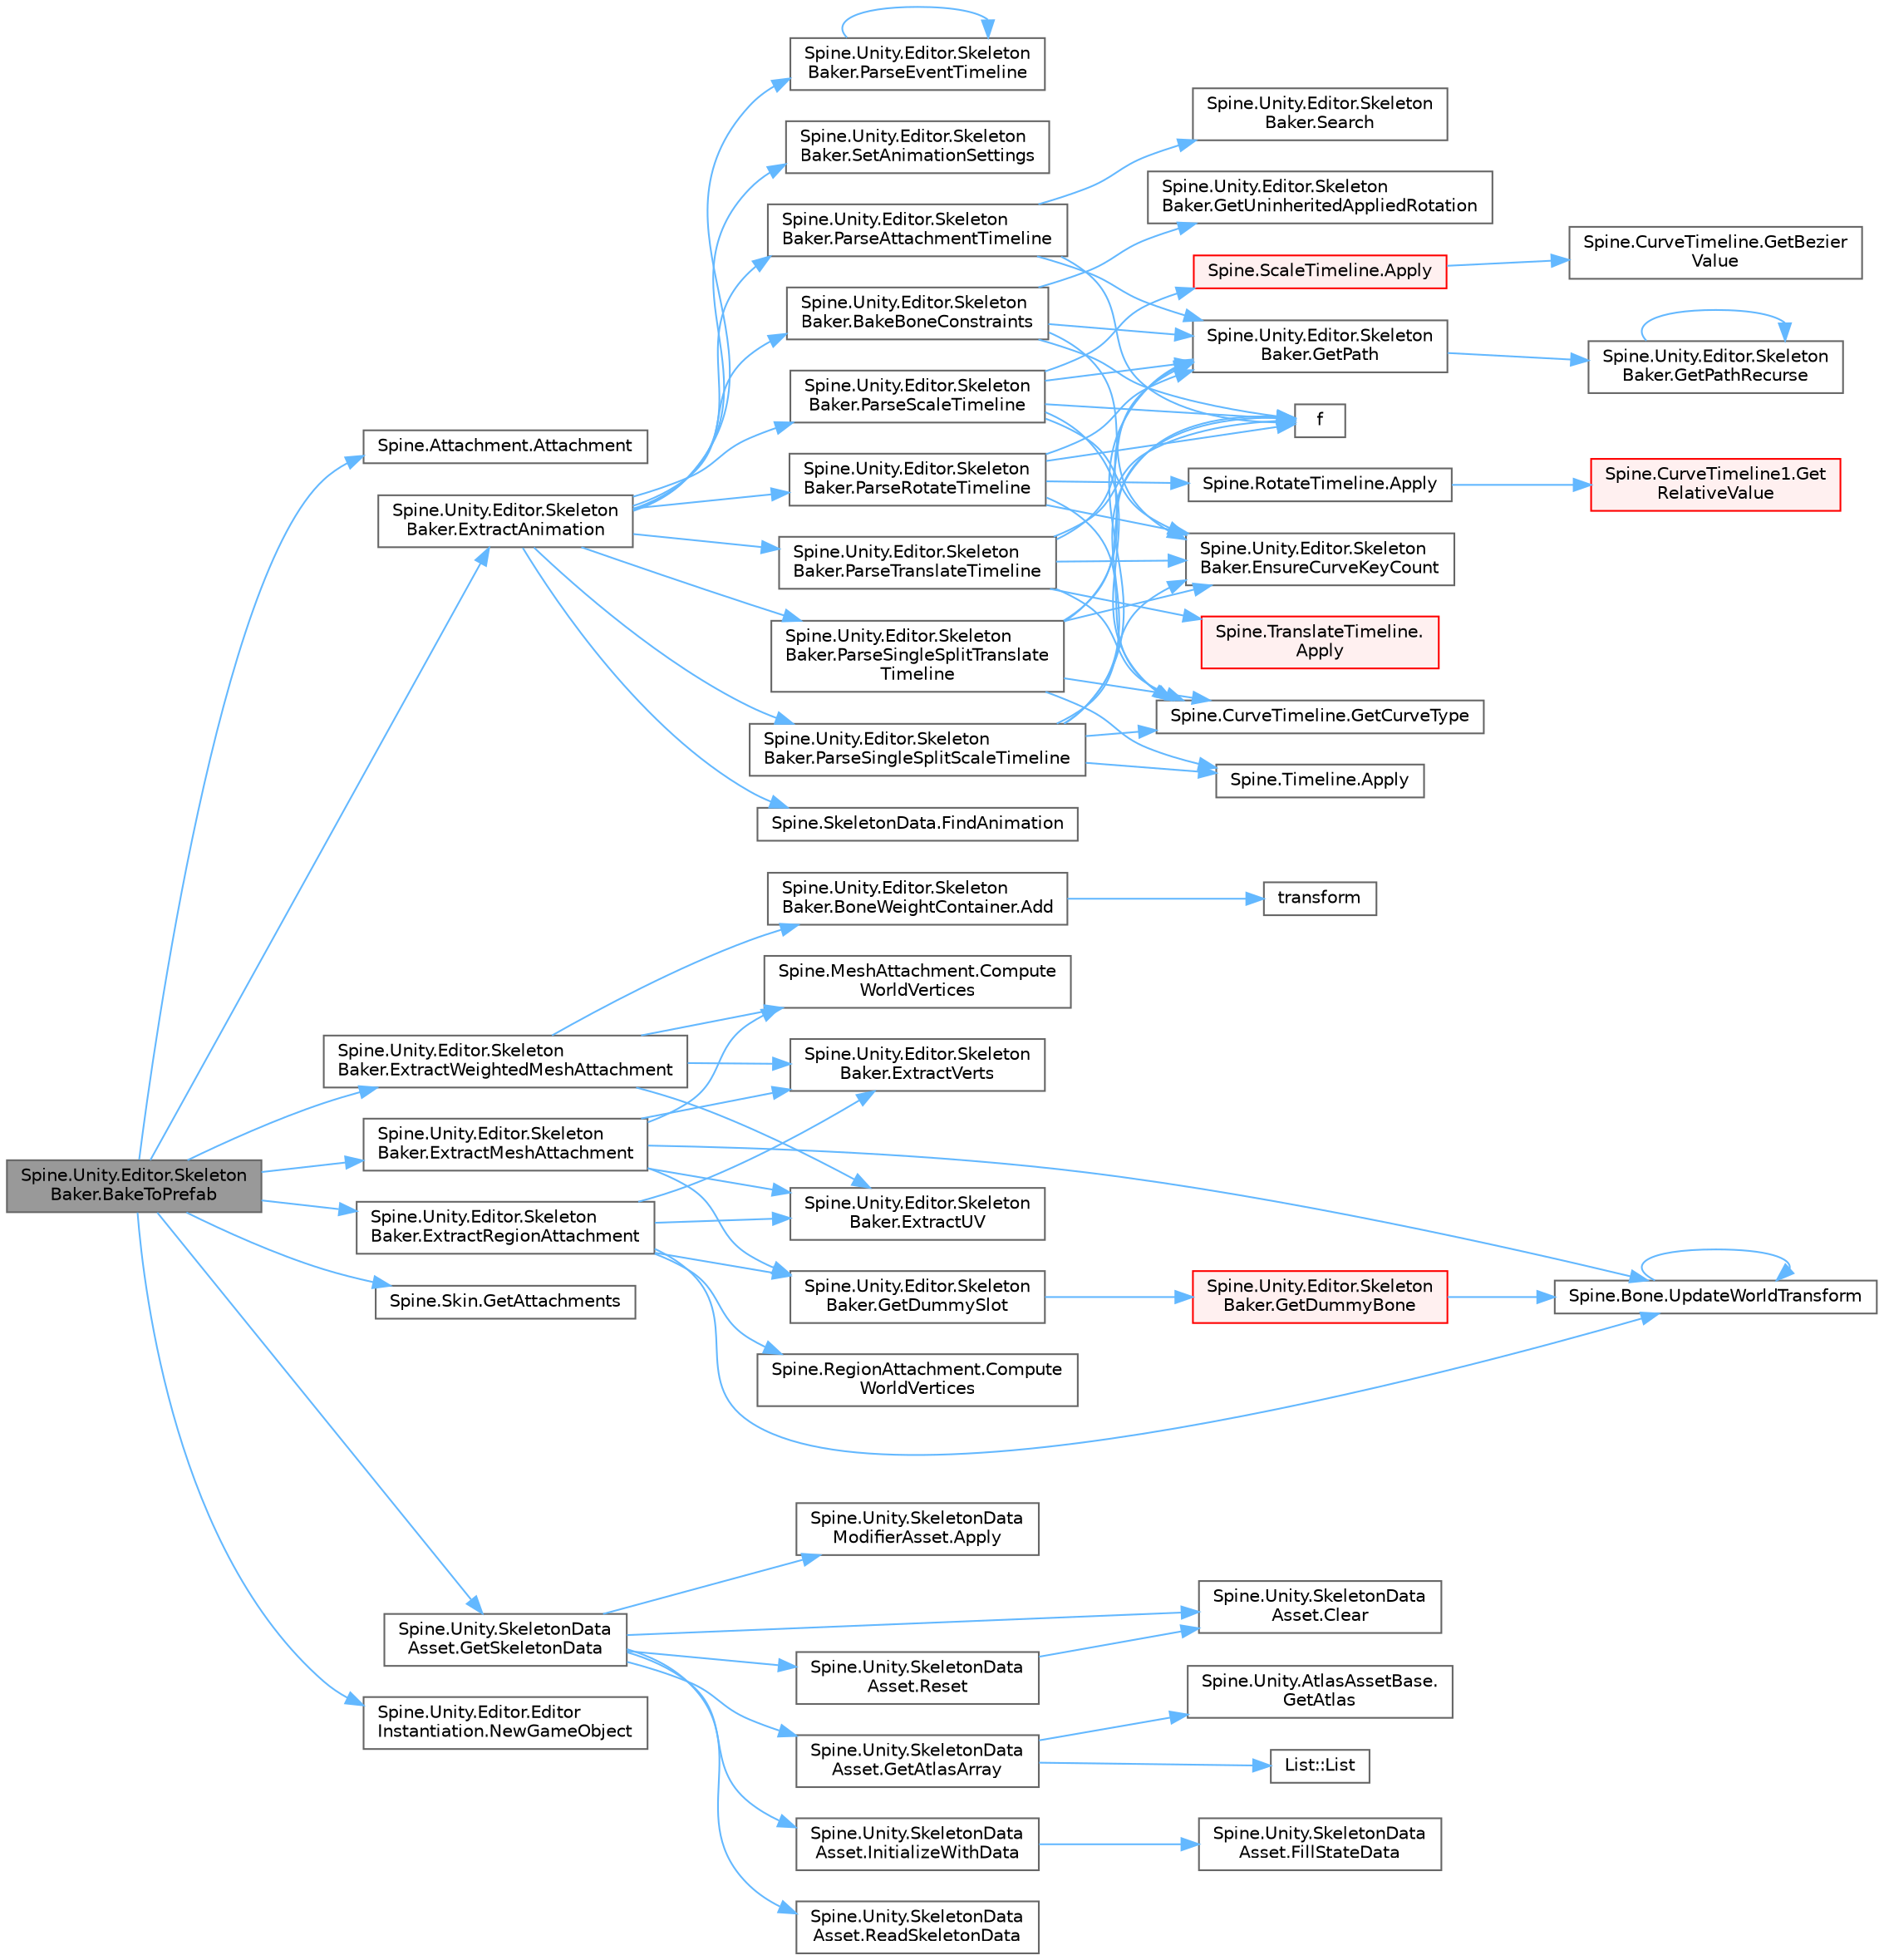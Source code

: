 digraph "Spine.Unity.Editor.SkeletonBaker.BakeToPrefab"
{
 // LATEX_PDF_SIZE
  bgcolor="transparent";
  edge [fontname=Helvetica,fontsize=10,labelfontname=Helvetica,labelfontsize=10];
  node [fontname=Helvetica,fontsize=10,shape=box,height=0.2,width=0.4];
  rankdir="LR";
  Node1 [id="Node000001",label="Spine.Unity.Editor.Skeleton\lBaker.BakeToPrefab",height=0.2,width=0.4,color="gray40", fillcolor="grey60", style="filled", fontcolor="black",tooltip=" "];
  Node1 -> Node2 [id="edge84_Node000001_Node000002",color="steelblue1",style="solid",tooltip=" "];
  Node2 [id="Node000002",label="Spine.Attachment.Attachment",height=0.2,width=0.4,color="grey40", fillcolor="white", style="filled",URL="$class_spine_1_1_attachment.html#afc368094ebe8f1ca00ba06bf6752b029",tooltip=" "];
  Node1 -> Node3 [id="edge85_Node000001_Node000003",color="steelblue1",style="solid",tooltip=" "];
  Node3 [id="Node000003",label="Spine.Unity.Editor.Skeleton\lBaker.ExtractAnimation",height=0.2,width=0.4,color="grey40", fillcolor="white", style="filled",URL="$class_spine_1_1_unity_1_1_editor_1_1_skeleton_baker.html#a54469ee6b08918ee95bc1cc18cf053f4",tooltip=" "];
  Node3 -> Node4 [id="edge86_Node000003_Node000004",color="steelblue1",style="solid",tooltip=" "];
  Node4 [id="Node000004",label="Spine.Unity.Editor.Skeleton\lBaker.BakeBoneConstraints",height=0.2,width=0.4,color="grey40", fillcolor="white", style="filled",URL="$class_spine_1_1_unity_1_1_editor_1_1_skeleton_baker.html#aac96a7d27160d7d2e706d614f4ade7d2",tooltip=" "];
  Node4 -> Node5 [id="edge87_Node000004_Node000005",color="steelblue1",style="solid",tooltip=" "];
  Node5 [id="Node000005",label="Spine.Unity.Editor.Skeleton\lBaker.EnsureCurveKeyCount",height=0.2,width=0.4,color="grey40", fillcolor="white", style="filled",URL="$class_spine_1_1_unity_1_1_editor_1_1_skeleton_baker.html#a0f2b660fea828303e957f78e81cbcab2",tooltip=" "];
  Node4 -> Node6 [id="edge88_Node000004_Node000006",color="steelblue1",style="solid",tooltip=" "];
  Node6 [id="Node000006",label="f",height=0.2,width=0.4,color="grey40", fillcolor="white", style="filled",URL="$cxx11__tensor__map_8cpp.html#a7f507fea02198f6cb81c86640c7b1a4e",tooltip=" "];
  Node4 -> Node7 [id="edge89_Node000004_Node000007",color="steelblue1",style="solid",tooltip=" "];
  Node7 [id="Node000007",label="Spine.Unity.Editor.Skeleton\lBaker.GetPath",height=0.2,width=0.4,color="grey40", fillcolor="white", style="filled",URL="$class_spine_1_1_unity_1_1_editor_1_1_skeleton_baker.html#a4f676fb3b06c045a21886ce579e2610f",tooltip=" "];
  Node7 -> Node8 [id="edge90_Node000007_Node000008",color="steelblue1",style="solid",tooltip=" "];
  Node8 [id="Node000008",label="Spine.Unity.Editor.Skeleton\lBaker.GetPathRecurse",height=0.2,width=0.4,color="grey40", fillcolor="white", style="filled",URL="$class_spine_1_1_unity_1_1_editor_1_1_skeleton_baker.html#ae66478beef6e0ec59ef575ff139ea9d7",tooltip=" "];
  Node8 -> Node8 [id="edge91_Node000008_Node000008",color="steelblue1",style="solid",tooltip=" "];
  Node4 -> Node9 [id="edge92_Node000004_Node000009",color="steelblue1",style="solid",tooltip=" "];
  Node9 [id="Node000009",label="Spine.Unity.Editor.Skeleton\lBaker.GetUninheritedAppliedRotation",height=0.2,width=0.4,color="grey40", fillcolor="white", style="filled",URL="$class_spine_1_1_unity_1_1_editor_1_1_skeleton_baker.html#af7ac0003360b9519cbf08330235f3d1f",tooltip=" "];
  Node3 -> Node10 [id="edge93_Node000003_Node000010",color="steelblue1",style="solid",tooltip=" "];
  Node10 [id="Node000010",label="Spine.SkeletonData.FindAnimation",height=0.2,width=0.4,color="grey40", fillcolor="white", style="filled",URL="$class_spine_1_1_skeleton_data.html#a16a1061325d5653eb3632fe5bf12d4ef",tooltip="May be null."];
  Node3 -> Node11 [id="edge94_Node000003_Node000011",color="steelblue1",style="solid",tooltip=" "];
  Node11 [id="Node000011",label="Spine.Unity.Editor.Skeleton\lBaker.ParseAttachmentTimeline",height=0.2,width=0.4,color="grey40", fillcolor="white", style="filled",URL="$class_spine_1_1_unity_1_1_editor_1_1_skeleton_baker.html#ada66ff10566bc841e6c495145848ddba",tooltip=" "];
  Node11 -> Node6 [id="edge95_Node000011_Node000006",color="steelblue1",style="solid",tooltip=" "];
  Node11 -> Node7 [id="edge96_Node000011_Node000007",color="steelblue1",style="solid",tooltip=" "];
  Node11 -> Node12 [id="edge97_Node000011_Node000012",color="steelblue1",style="solid",tooltip=" "];
  Node12 [id="Node000012",label="Spine.Unity.Editor.Skeleton\lBaker.Search",height=0.2,width=0.4,color="grey40", fillcolor="white", style="filled",URL="$class_spine_1_1_unity_1_1_editor_1_1_skeleton_baker.html#abe9769db293b358abc1f54627cdb8f14",tooltip=" "];
  Node3 -> Node13 [id="edge98_Node000003_Node000013",color="steelblue1",style="solid",tooltip=" "];
  Node13 [id="Node000013",label="Spine.Unity.Editor.Skeleton\lBaker.ParseEventTimeline",height=0.2,width=0.4,color="grey40", fillcolor="white", style="filled",URL="$class_spine_1_1_unity_1_1_editor_1_1_skeleton_baker.html#a5ccf2cae9fcfd91b034b98cc51fc6a66",tooltip=" "];
  Node13 -> Node13 [id="edge99_Node000013_Node000013",color="steelblue1",style="solid",tooltip=" "];
  Node3 -> Node14 [id="edge100_Node000003_Node000014",color="steelblue1",style="solid",tooltip=" "];
  Node14 [id="Node000014",label="Spine.Unity.Editor.Skeleton\lBaker.ParseRotateTimeline",height=0.2,width=0.4,color="grey40", fillcolor="white", style="filled",URL="$class_spine_1_1_unity_1_1_editor_1_1_skeleton_baker.html#ae89dccf2c6c58d3e8195f926eab51ff1",tooltip=" "];
  Node14 -> Node15 [id="edge101_Node000014_Node000015",color="steelblue1",style="solid",tooltip=" "];
  Node15 [id="Node000015",label="Spine.RotateTimeline.Apply",height=0.2,width=0.4,color="grey40", fillcolor="white", style="filled",URL="$class_spine_1_1_rotate_timeline.html#acb0138facc948c17ec2dd1c45707b020",tooltip=" "];
  Node15 -> Node16 [id="edge102_Node000015_Node000016",color="steelblue1",style="solid",tooltip=" "];
  Node16 [id="Node000016",label="Spine.CurveTimeline1.Get\lRelativeValue",height=0.2,width=0.4,color="red", fillcolor="#FFF0F0", style="filled",URL="$class_spine_1_1_curve_timeline1.html#a1b7f414fc37bb68cef51c0032b0b8142",tooltip=" "];
  Node14 -> Node5 [id="edge103_Node000014_Node000005",color="steelblue1",style="solid",tooltip=" "];
  Node14 -> Node6 [id="edge104_Node000014_Node000006",color="steelblue1",style="solid",tooltip=" "];
  Node14 -> Node19 [id="edge105_Node000014_Node000019",color="steelblue1",style="solid",tooltip=" "];
  Node19 [id="Node000019",label="Spine.CurveTimeline.GetCurveType",height=0.2,width=0.4,color="grey40", fillcolor="white", style="filled",URL="$class_spine_1_1_curve_timeline.html#a08d449a4eb9f83fc3292970d0cac522e",tooltip="Returns the interpolation type for the specified frame."];
  Node14 -> Node7 [id="edge106_Node000014_Node000007",color="steelblue1",style="solid",tooltip=" "];
  Node3 -> Node20 [id="edge107_Node000003_Node000020",color="steelblue1",style="solid",tooltip=" "];
  Node20 [id="Node000020",label="Spine.Unity.Editor.Skeleton\lBaker.ParseScaleTimeline",height=0.2,width=0.4,color="grey40", fillcolor="white", style="filled",URL="$class_spine_1_1_unity_1_1_editor_1_1_skeleton_baker.html#a62f853b247f14401671c80a31176d83c",tooltip=" "];
  Node20 -> Node21 [id="edge108_Node000020_Node000021",color="steelblue1",style="solid",tooltip=" "];
  Node21 [id="Node000021",label="Spine.ScaleTimeline.Apply",height=0.2,width=0.4,color="red", fillcolor="#FFF0F0", style="filled",URL="$class_spine_1_1_scale_timeline.html#a5d701540cc3b8ce63bffccb85d154758",tooltip=" "];
  Node21 -> Node18 [id="edge109_Node000021_Node000018",color="steelblue1",style="solid",tooltip=" "];
  Node18 [id="Node000018",label="Spine.CurveTimeline.GetBezier\lValue",height=0.2,width=0.4,color="grey40", fillcolor="white", style="filled",URL="$class_spine_1_1_curve_timeline.html#af5d5dc239e695c4ad4bb33396cb03d38",tooltip="Returns the Bezier interpolated value for the specified time."];
  Node20 -> Node5 [id="edge110_Node000020_Node000005",color="steelblue1",style="solid",tooltip=" "];
  Node20 -> Node6 [id="edge111_Node000020_Node000006",color="steelblue1",style="solid",tooltip=" "];
  Node20 -> Node19 [id="edge112_Node000020_Node000019",color="steelblue1",style="solid",tooltip=" "];
  Node20 -> Node7 [id="edge113_Node000020_Node000007",color="steelblue1",style="solid",tooltip=" "];
  Node3 -> Node23 [id="edge114_Node000003_Node000023",color="steelblue1",style="solid",tooltip=" "];
  Node23 [id="Node000023",label="Spine.Unity.Editor.Skeleton\lBaker.ParseSingleSplitScaleTimeline",height=0.2,width=0.4,color="grey40", fillcolor="white", style="filled",URL="$class_spine_1_1_unity_1_1_editor_1_1_skeleton_baker.html#ac2e318e2a47b9999c8ade386b51c25e8",tooltip=" "];
  Node23 -> Node24 [id="edge115_Node000023_Node000024",color="steelblue1",style="solid",tooltip=" "];
  Node24 [id="Node000024",label="Spine.Timeline.Apply",height=0.2,width=0.4,color="grey40", fillcolor="white", style="filled",URL="$class_spine_1_1_timeline.html#ac69d4f351c6bc3b79b1052323bd4201a",tooltip="Applies this timeline to the skeleton."];
  Node23 -> Node5 [id="edge116_Node000023_Node000005",color="steelblue1",style="solid",tooltip=" "];
  Node23 -> Node6 [id="edge117_Node000023_Node000006",color="steelblue1",style="solid",tooltip=" "];
  Node23 -> Node19 [id="edge118_Node000023_Node000019",color="steelblue1",style="solid",tooltip=" "];
  Node23 -> Node7 [id="edge119_Node000023_Node000007",color="steelblue1",style="solid",tooltip=" "];
  Node3 -> Node25 [id="edge120_Node000003_Node000025",color="steelblue1",style="solid",tooltip=" "];
  Node25 [id="Node000025",label="Spine.Unity.Editor.Skeleton\lBaker.ParseSingleSplitTranslate\lTimeline",height=0.2,width=0.4,color="grey40", fillcolor="white", style="filled",URL="$class_spine_1_1_unity_1_1_editor_1_1_skeleton_baker.html#a05d08f9592912f0a51f28406720eb8e1",tooltip="Parses a single TranslateXTimeline or TranslateYTimeline. Only one of timelineX or timelineY shall be..."];
  Node25 -> Node24 [id="edge121_Node000025_Node000024",color="steelblue1",style="solid",tooltip=" "];
  Node25 -> Node5 [id="edge122_Node000025_Node000005",color="steelblue1",style="solid",tooltip=" "];
  Node25 -> Node6 [id="edge123_Node000025_Node000006",color="steelblue1",style="solid",tooltip=" "];
  Node25 -> Node19 [id="edge124_Node000025_Node000019",color="steelblue1",style="solid",tooltip=" "];
  Node25 -> Node7 [id="edge125_Node000025_Node000007",color="steelblue1",style="solid",tooltip=" "];
  Node3 -> Node26 [id="edge126_Node000003_Node000026",color="steelblue1",style="solid",tooltip=" "];
  Node26 [id="Node000026",label="Spine.Unity.Editor.Skeleton\lBaker.ParseTranslateTimeline",height=0.2,width=0.4,color="grey40", fillcolor="white", style="filled",URL="$class_spine_1_1_unity_1_1_editor_1_1_skeleton_baker.html#ab0ec452bbe81c401a9317ee74f7d7c38",tooltip=" "];
  Node26 -> Node27 [id="edge127_Node000026_Node000027",color="steelblue1",style="solid",tooltip=" "];
  Node27 [id="Node000027",label="Spine.TranslateTimeline.\lApply",height=0.2,width=0.4,color="red", fillcolor="#FFF0F0", style="filled",URL="$class_spine_1_1_translate_timeline.html#a6841d2eeb6b618db04bb781027a603c0",tooltip=" "];
  Node26 -> Node5 [id="edge128_Node000026_Node000005",color="steelblue1",style="solid",tooltip=" "];
  Node26 -> Node6 [id="edge129_Node000026_Node000006",color="steelblue1",style="solid",tooltip=" "];
  Node26 -> Node19 [id="edge130_Node000026_Node000019",color="steelblue1",style="solid",tooltip=" "];
  Node26 -> Node7 [id="edge131_Node000026_Node000007",color="steelblue1",style="solid",tooltip=" "];
  Node3 -> Node29 [id="edge132_Node000003_Node000029",color="steelblue1",style="solid",tooltip=" "];
  Node29 [id="Node000029",label="Spine.Unity.Editor.Skeleton\lBaker.SetAnimationSettings",height=0.2,width=0.4,color="grey40", fillcolor="white", style="filled",URL="$class_spine_1_1_unity_1_1_editor_1_1_skeleton_baker.html#a02fef2c3ef82fb57bd38b38e48bf1ad2",tooltip=" "];
  Node1 -> Node30 [id="edge133_Node000001_Node000030",color="steelblue1",style="solid",tooltip=" "];
  Node30 [id="Node000030",label="Spine.Unity.Editor.Skeleton\lBaker.ExtractMeshAttachment",height=0.2,width=0.4,color="grey40", fillcolor="white", style="filled",URL="$class_spine_1_1_unity_1_1_editor_1_1_skeleton_baker.html#a55086c95022fbad9139d05167cdaa386",tooltip=" "];
  Node30 -> Node31 [id="edge134_Node000030_Node000031",color="steelblue1",style="solid",tooltip=" "];
  Node31 [id="Node000031",label="Spine.MeshAttachment.Compute\lWorldVertices",height=0.2,width=0.4,color="grey40", fillcolor="white", style="filled",URL="$class_spine_1_1_mesh_attachment.html#a0fe8ac96ac299d18d0a69e662a01310d",tooltip="If the attachment has a Sequence, the region may be changed."];
  Node30 -> Node32 [id="edge135_Node000030_Node000032",color="steelblue1",style="solid",tooltip=" "];
  Node32 [id="Node000032",label="Spine.Unity.Editor.Skeleton\lBaker.ExtractUV",height=0.2,width=0.4,color="grey40", fillcolor="white", style="filled",URL="$class_spine_1_1_unity_1_1_editor_1_1_skeleton_baker.html#ac1891291cd516d46d1082cdee8500f31",tooltip=" "];
  Node30 -> Node33 [id="edge136_Node000030_Node000033",color="steelblue1",style="solid",tooltip=" "];
  Node33 [id="Node000033",label="Spine.Unity.Editor.Skeleton\lBaker.ExtractVerts",height=0.2,width=0.4,color="grey40", fillcolor="white", style="filled",URL="$class_spine_1_1_unity_1_1_editor_1_1_skeleton_baker.html#ac7653bf750d1de1081148f9583f40fac",tooltip=" "];
  Node30 -> Node34 [id="edge137_Node000030_Node000034",color="steelblue1",style="solid",tooltip=" "];
  Node34 [id="Node000034",label="Spine.Unity.Editor.Skeleton\lBaker.GetDummySlot",height=0.2,width=0.4,color="grey40", fillcolor="white", style="filled",URL="$class_spine_1_1_unity_1_1_editor_1_1_skeleton_baker.html#a3be576c86c5ec116d5b1ebb6697513fa",tooltip=" "];
  Node34 -> Node35 [id="edge138_Node000034_Node000035",color="steelblue1",style="solid",tooltip=" "];
  Node35 [id="Node000035",label="Spine.Unity.Editor.Skeleton\lBaker.GetDummyBone",height=0.2,width=0.4,color="red", fillcolor="#FFF0F0", style="filled",URL="$class_spine_1_1_unity_1_1_editor_1_1_skeleton_baker.html#a18ecc449763ae60cefbf90e11cad3365",tooltip=" "];
  Node35 -> Node38 [id="edge139_Node000035_Node000038",color="steelblue1",style="solid",tooltip=" "];
  Node38 [id="Node000038",label="Spine.Bone.UpdateWorldTransform",height=0.2,width=0.4,color="grey40", fillcolor="white", style="filled",URL="$class_spine_1_1_bone.html#a7cb46c9bf47dc1c82334464ddad0f4f3",tooltip="Computes the world transform using the parent bone and this bone's local transform."];
  Node38 -> Node38 [id="edge140_Node000038_Node000038",color="steelblue1",style="solid",tooltip=" "];
  Node30 -> Node38 [id="edge141_Node000030_Node000038",color="steelblue1",style="solid",tooltip=" "];
  Node1 -> Node39 [id="edge142_Node000001_Node000039",color="steelblue1",style="solid",tooltip=" "];
  Node39 [id="Node000039",label="Spine.Unity.Editor.Skeleton\lBaker.ExtractRegionAttachment",height=0.2,width=0.4,color="grey40", fillcolor="white", style="filled",URL="$class_spine_1_1_unity_1_1_editor_1_1_skeleton_baker.html#a1e9f48cfa8ba3f841bf1aeb0fa98279e",tooltip=" "];
  Node39 -> Node40 [id="edge143_Node000039_Node000040",color="steelblue1",style="solid",tooltip=" "];
  Node40 [id="Node000040",label="Spine.RegionAttachment.Compute\lWorldVertices",height=0.2,width=0.4,color="grey40", fillcolor="white", style="filled",URL="$class_spine_1_1_region_attachment.html#ac61dc01cec8dbd170d0311f2d30956f8",tooltip="Transforms the attachment's four vertices to world coordinates. If the attachment has a Sequence the ..."];
  Node39 -> Node32 [id="edge144_Node000039_Node000032",color="steelblue1",style="solid",tooltip=" "];
  Node39 -> Node33 [id="edge145_Node000039_Node000033",color="steelblue1",style="solid",tooltip=" "];
  Node39 -> Node34 [id="edge146_Node000039_Node000034",color="steelblue1",style="solid",tooltip=" "];
  Node39 -> Node38 [id="edge147_Node000039_Node000038",color="steelblue1",style="solid",tooltip=" "];
  Node1 -> Node41 [id="edge148_Node000001_Node000041",color="steelblue1",style="solid",tooltip=" "];
  Node41 [id="Node000041",label="Spine.Unity.Editor.Skeleton\lBaker.ExtractWeightedMeshAttachment",height=0.2,width=0.4,color="grey40", fillcolor="white", style="filled",URL="$class_spine_1_1_unity_1_1_editor_1_1_skeleton_baker.html#a0b6a658966ea0ece6fbc736a1e3f5617",tooltip=" "];
  Node41 -> Node42 [id="edge149_Node000041_Node000042",color="steelblue1",style="solid",tooltip=" "];
  Node42 [id="Node000042",label="Spine.Unity.Editor.Skeleton\lBaker.BoneWeightContainer.Add",height=0.2,width=0.4,color="grey40", fillcolor="white", style="filled",URL="$class_spine_1_1_unity_1_1_editor_1_1_skeleton_baker_1_1_bone_weight_container.html#a1d1f8720e01135bea0c85e0abf7a0d7b",tooltip=" "];
  Node42 -> Node43 [id="edge150_Node000042_Node000043",color="steelblue1",style="solid",tooltip=" "];
  Node43 [id="Node000043",label="transform",height=0.2,width=0.4,color="grey40", fillcolor="white", style="filled",URL="$geometry_8cpp.html#ad05130a1d9f2e9708c1125b4cc2fe7cb",tooltip=" "];
  Node41 -> Node31 [id="edge151_Node000041_Node000031",color="steelblue1",style="solid",tooltip=" "];
  Node41 -> Node32 [id="edge152_Node000041_Node000032",color="steelblue1",style="solid",tooltip=" "];
  Node41 -> Node33 [id="edge153_Node000041_Node000033",color="steelblue1",style="solid",tooltip=" "];
  Node1 -> Node44 [id="edge154_Node000001_Node000044",color="steelblue1",style="solid",tooltip=" "];
  Node44 [id="Node000044",label="Spine.Skin.GetAttachments",height=0.2,width=0.4,color="grey40", fillcolor="white", style="filled",URL="$class_spine_1_1_skin.html#afbb1d7eef16fad1f1fd6957d28f25a16",tooltip="Returns all attachments in this skin for the specified slot index."];
  Node1 -> Node45 [id="edge155_Node000001_Node000045",color="steelblue1",style="solid",tooltip=" "];
  Node45 [id="Node000045",label="Spine.Unity.SkeletonData\lAsset.GetSkeletonData",height=0.2,width=0.4,color="grey40", fillcolor="white", style="filled",URL="$class_spine_1_1_unity_1_1_skeleton_data_asset.html#a2b0df38bd74c1b464ed8543f72c7fd4e",tooltip="Loads, caches and returns the SkeletonData from the skeleton data file. Returns the cached SkeletonDa..."];
  Node45 -> Node46 [id="edge156_Node000045_Node000046",color="steelblue1",style="solid",tooltip=" "];
  Node46 [id="Node000046",label="Spine.Unity.SkeletonData\lModifierAsset.Apply",height=0.2,width=0.4,color="grey40", fillcolor="white", style="filled",URL="$class_spine_1_1_unity_1_1_skeleton_data_modifier_asset.html#a09f330e2137df124acf2ed48946312ba",tooltip=" "];
  Node45 -> Node47 [id="edge157_Node000045_Node000047",color="steelblue1",style="solid",tooltip=" "];
  Node47 [id="Node000047",label="Spine.Unity.SkeletonData\lAsset.Clear",height=0.2,width=0.4,color="grey40", fillcolor="white", style="filled",URL="$class_spine_1_1_unity_1_1_skeleton_data_asset.html#a0609f106c8b6f209cdcc696dc7ef5361",tooltip="Clears the loaded SkeletonData and AnimationStateData. Use this to force a reload for the next time G..."];
  Node45 -> Node48 [id="edge158_Node000045_Node000048",color="steelblue1",style="solid",tooltip=" "];
  Node48 [id="Node000048",label="Spine.Unity.SkeletonData\lAsset.GetAtlasArray",height=0.2,width=0.4,color="grey40", fillcolor="white", style="filled",URL="$class_spine_1_1_unity_1_1_skeleton_data_asset.html#a1dbef5f8199b8f1f1545a26a4161f023",tooltip=" "];
  Node48 -> Node49 [id="edge159_Node000048_Node000049",color="steelblue1",style="solid",tooltip=" "];
  Node49 [id="Node000049",label="Spine.Unity.AtlasAssetBase.\lGetAtlas",height=0.2,width=0.4,color="grey40", fillcolor="white", style="filled",URL="$class_spine_1_1_unity_1_1_atlas_asset_base.html#a640cc5ec1798bc8ea9304d49bf97a26e",tooltip=" "];
  Node48 -> Node50 [id="edge160_Node000048_Node000050",color="steelblue1",style="solid",tooltip=" "];
  Node50 [id="Node000050",label="List::List",height=0.2,width=0.4,color="grey40", fillcolor="white", style="filled",URL="$class_list.html#a5c5e27671b21b3815d4e25b953c69454",tooltip=" "];
  Node45 -> Node51 [id="edge161_Node000045_Node000051",color="steelblue1",style="solid",tooltip=" "];
  Node51 [id="Node000051",label="Spine.Unity.SkeletonData\lAsset.InitializeWithData",height=0.2,width=0.4,color="grey40", fillcolor="white", style="filled",URL="$class_spine_1_1_unity_1_1_skeleton_data_asset.html#af35124cb15739cec2f598b6755a14f16",tooltip=" "];
  Node51 -> Node52 [id="edge162_Node000051_Node000052",color="steelblue1",style="solid",tooltip=" "];
  Node52 [id="Node000052",label="Spine.Unity.SkeletonData\lAsset.FillStateData",height=0.2,width=0.4,color="grey40", fillcolor="white", style="filled",URL="$class_spine_1_1_unity_1_1_skeleton_data_asset.html#a411b92c93906b415251b1a1022dfe9cb",tooltip=" "];
  Node45 -> Node53 [id="edge163_Node000045_Node000053",color="steelblue1",style="solid",tooltip=" "];
  Node53 [id="Node000053",label="Spine.Unity.SkeletonData\lAsset.ReadSkeletonData",height=0.2,width=0.4,color="grey40", fillcolor="white", style="filled",URL="$class_spine_1_1_unity_1_1_skeleton_data_asset.html#aa0975d976e5a4469b4f37d6bed3a21cd",tooltip=" "];
  Node45 -> Node54 [id="edge164_Node000045_Node000054",color="steelblue1",style="solid",tooltip=" "];
  Node54 [id="Node000054",label="Spine.Unity.SkeletonData\lAsset.Reset",height=0.2,width=0.4,color="grey40", fillcolor="white", style="filled",URL="$class_spine_1_1_unity_1_1_skeleton_data_asset.html#a36c686acb39535dbb13d1a55692b0f04",tooltip=" "];
  Node54 -> Node47 [id="edge165_Node000054_Node000047",color="steelblue1",style="solid",tooltip=" "];
  Node1 -> Node55 [id="edge166_Node000001_Node000055",color="steelblue1",style="solid",tooltip=" "];
  Node55 [id="Node000055",label="Spine.Unity.Editor.Editor\lInstantiation.NewGameObject",height=0.2,width=0.4,color="grey40", fillcolor="white", style="filled",URL="$class_spine_1_1_unity_1_1_editor_1_1_editor_instantiation.html#ab2a61f192acfedc848a7d49452f99dc9",tooltip="Handles creating a new GameObject in the Unity Editor. This uses the new ObjectFactory API where appl..."];
}
